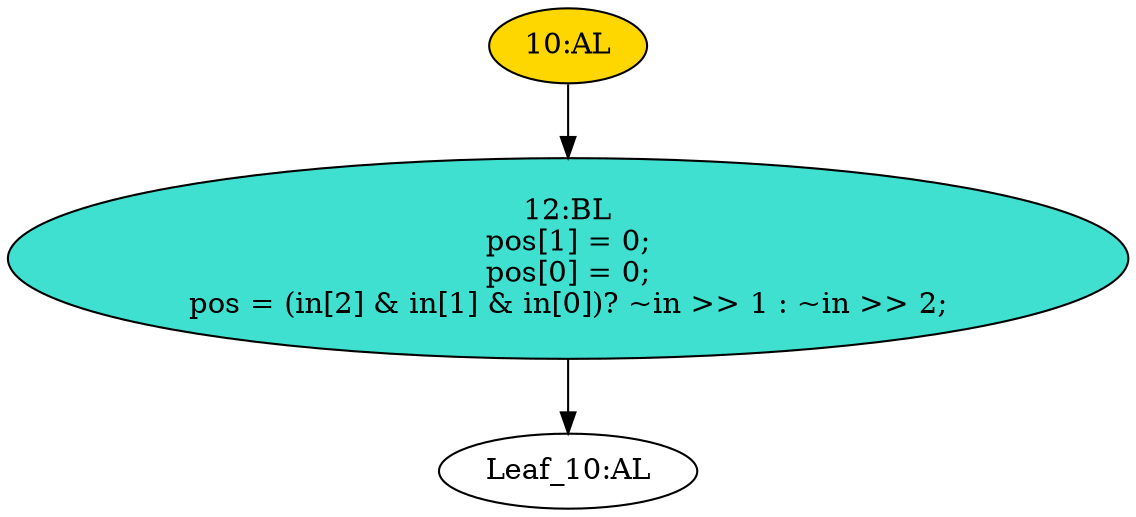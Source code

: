 strict digraph "" {
	node [label="\N"];
	"10:AL"	[ast="<pyverilog.vparser.ast.Always object at 0x7f83f87f7690>",
		clk_sens=False,
		fillcolor=gold,
		label="10:AL",
		sens="['in']",
		statements="[]",
		style=filled,
		typ=Always,
		use_var="['in']"];
	"12:BL"	[ast="<pyverilog.vparser.ast.Block object at 0x7f83f87f7810>",
		fillcolor=turquoise,
		label="12:BL
pos[1] = 0;
pos[0] = 0;
pos = (in[2] & in[1] & in[0])? ~in >> 1 : ~in >> 2;",
		statements="[<pyverilog.vparser.ast.BlockingSubstitution object at 0x7f83f87f7850>, <pyverilog.vparser.ast.BlockingSubstitution object at 0x7f83f87f7a50>, <\
pyverilog.vparser.ast.BlockingSubstitution object at 0x7f83f87f7c10>]",
		style=filled,
		typ=Block];
	"10:AL" -> "12:BL"	[cond="[]",
		lineno=None];
	"Leaf_10:AL"	[def_var="['pos']",
		label="Leaf_10:AL"];
	"12:BL" -> "Leaf_10:AL"	[cond="[]",
		lineno=None];
}
